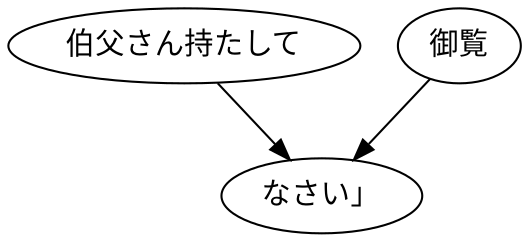 digraph graph5944 {
	node0 [label="伯父さん持たして"];
	node1 [label="御覧"];
	node2 [label="なさい」"];
	node0 -> node2;
	node1 -> node2;
}
